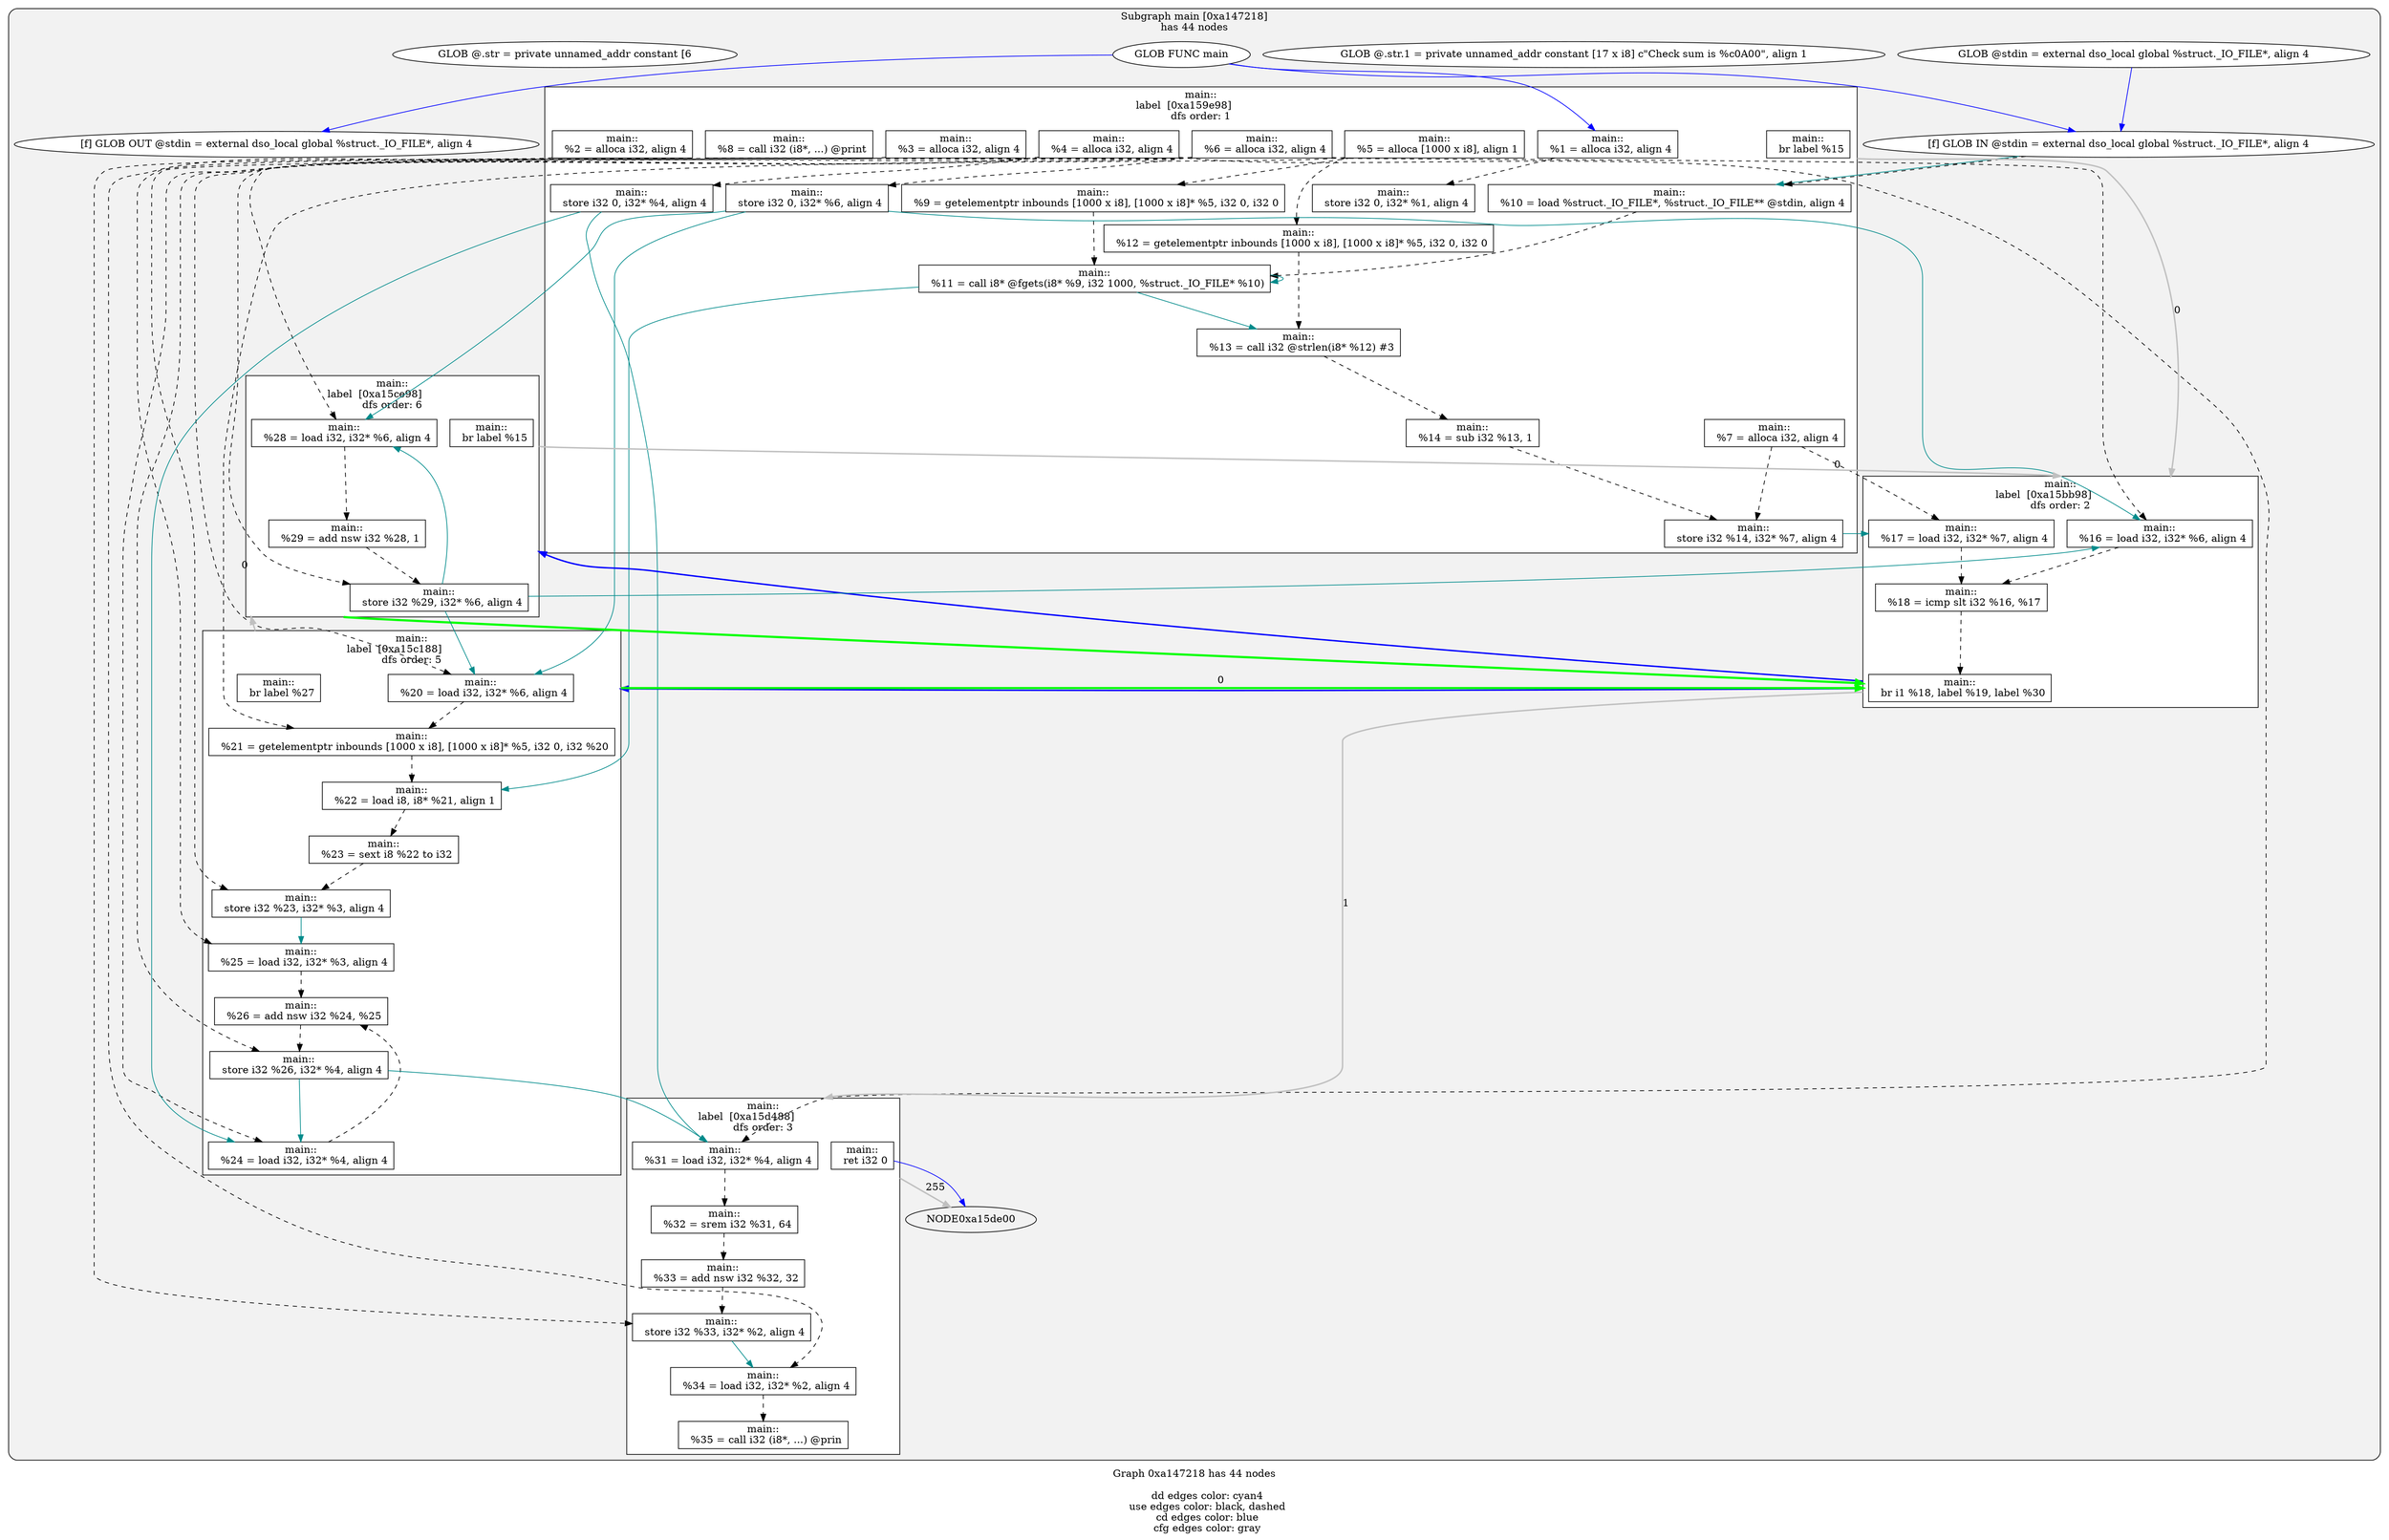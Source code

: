 digraph "DependenceGraph" {
	compound=true label="Graph 0xa147218 has 44 nodes\n
	dd edges color: cyan4
	use edges color: black, dashed
	cd edges color: blue
	cfg edges color: gray"

	/* subgraph 0xa147218 nodes */
	subgraph cluster_0xa147218 {
		style="filled, rounded" fillcolor=gray95
		label="Subgraph main [0xa147218]\nhas 44 nodes
"
		NODE0xa15b028 [label="[f] GLOB IN @stdin = external dso_local global %struct._IO_FILE*, align 4" style=filled fillcolor=white]
		/* -- node 0xa147eb4
		 * ------------------------------------------- */
		/* DD edges */
		NODE0xa15b028 -> NODE0xa15ac90 [color="cyan4" rank=max]
		/* USE edges */
		NODE0xa15b028 -> NODE0xa15ac90 [color="black" rank=max style="dashed"]
		/* CD edges */
		/* ID edges */
		NODE0xa15b128 [label="[f] GLOB OUT @stdin = external dso_local global %struct._IO_FILE*, align 4" style=filled fillcolor=white]
		/* -- node 0xa147eb4
		 * ------------------------------------------- */
		/* DD edges */
		/* USE edges */
		/* CD edges */
		/* ID edges */
		/* Basic Block main::
label  [0xa159e98] */
		subgraph cluster_bb_0xa159e98 {
			style=filled fillcolor=white
			label="main::
label  [0xa159e98]		\ndfs order: 1"
			NODE0xa159fa8 [shape=rect label="0xa14bf5c"]
			NODE0xa15a0a8 [shape=rect label="0xa14c2a4"]
			NODE0xa15a1c8 [shape=rect label="0xa14b71c"]
			NODE0xa15a2f8 [shape=rect label="0xa14c6ec"]
			NODE0xa15a428 [shape=rect label="0xa14c724"]
			NODE0xa15a558 [shape=rect label="0xa14c75c"]
			NODE0xa15a688 [shape=rect label="0xa14c794"]
			NODE0xa15a7b8 [shape=rect label="0xa14c7d8"]
			NODE0xa15a8e8 [shape=rect label="0xa14c818"]
			NODE0xa15aa18 [shape=rect label="0xa14c858"]
			NODE0xa15ab60 [shape=rect label="0xa14c8ac"]
			NODE0xa15ac90 [shape=rect label="0xa14c8e4"]
			NODE0xa15b2f8 [shape=rect label="0xa14c940"]
			NODE0xa15b440 [shape=rect label="0xa14c994"]
			NODE0xa15b570 [shape=rect label="0xa14c9d8"]
			NODE0xa15b6b8 [shape=rect label="0xa14ca20"]
			NODE0xa15b7e8 [shape=rect label="0xa14ca60"]
			NODE0xa15b918 [shape=rect label="0xa14caa0"]
			NODE0xa15ba48 [shape=rect label="0xa14cad4"]
		} /* cluster_bb_0xa159e98 */

		/* Basic Block main::
label  [0xa15bb98] */
		subgraph cluster_bb_0xa15bb98 {
			style=filled fillcolor=white
			label="main::
label  [0xa15bb98]		\ndfs order: 2"
			NODE0xa15bca8 [shape=rect label="0xa14cb04"]
			NODE0xa15bdd8 [shape=rect label="0xa14cb3c"]
			NODE0xa15bf08 [shape=rect label="0xa14e790"]
			NODE0xa15c038 [shape=rect label="0xa14bef4"]
		} /* cluster_bb_0xa15bb98 */

		/* Basic Block main::
label  [0xa15c188] */
		subgraph cluster_bb_0xa15c188 {
			style=filled fillcolor=white
			label="main::
label  [0xa15c188]		\ndfs order: 5"
			NODE0xa15c298 [shape=rect label="0xa14bf24"]
			NODE0xa15c3c8 [shape=rect label="0xa14c234"]
			NODE0xa15c4f8 [shape=rect label="0xa14c26c"]
			NODE0xa15c628 [shape=rect label="0xa14cb74"]
			NODE0xa15c758 [shape=rect label="0xa14cbb0"]
			NODE0xa15c888 [shape=rect label="0xa14cbe4"]
			NODE0xa15c9b8 [shape=rect label="0xa14cc1c"]
			NODE0xa15cae8 [shape=rect label="0xa14cc60"]
			NODE0xa15cc18 [shape=rect label="0xa14cca0"]
			NODE0xa15cd48 [shape=rect label="0xa14ccd4"]
		} /* cluster_bb_0xa15c188 */

		/* Basic Block main::
label  [0xa15ce98] */
		subgraph cluster_bb_0xa15ce98 {
			style=filled fillcolor=white
			label="main::
label  [0xa15ce98]		\ndfs order: 6"
			NODE0xa15cfa8 [shape=rect label="0xa14a65c"]
			NODE0xa15d0d8 [shape=rect label="0xa14a6a0"]
			NODE0xa15d208 [shape=rect label="0xa14a6e0"]
			NODE0xa15d338 [shape=rect label="0xa14a714"]
		} /* cluster_bb_0xa15ce98 */

		/* Basic Block main::
label  [0xa15d488] */
		subgraph cluster_bb_0xa15d488 {
			style=filled fillcolor=white
			label="main::
label  [0xa15d488]		\ndfs order: 3"
			NODE0xa15d598 [shape=rect label="0xa14a744"]
			NODE0xa15d6c8 [shape=rect label="0xa14a788"]
			NODE0xa15d7f8 [shape=rect label="0xa14a7c8"]
			NODE0xa15d928 [shape=rect label="0xa14a808"]
			NODE0xa15da58 [shape=rect label="0xa14a83c"]
			NODE0xa15db88 [shape=rect label="0xa14a88c"]
			NODE0xa15dcd0 [shape=rect label="0xa14a8c4"]
		} /* cluster_bb_0xa15d488 */

	NODE0xa15ba48 -> NODE0xa15bca8 [penwidth=2 label="0"  ltail=cluster_bb_0xa159e98  lhead=cluster_bb_0xa15bb98  color="gray"]
	NODE0xa15c038 -> NODE0xa15c298 [penwidth=2 label="0"  ltail=cluster_bb_0xa15bb98  lhead=cluster_bb_0xa15c188  color="gray"]
	NODE0xa15c038 -> NODE0xa15d598 [penwidth=2 label="1"  ltail=cluster_bb_0xa15bb98  lhead=cluster_bb_0xa15d488  color="gray"]
	NODE0xa15c038 -> NODE0xa15c298 [penwidth=2 color=blue  ltail=cluster_bb_0xa15bb98  lhead=cluster_bb_0xa15c188]
	NODE0xa15c038 -> NODE0xa15cfa8 [penwidth=2 color=blue  ltail=cluster_bb_0xa15bb98  lhead=cluster_bb_0xa15ce98]
	NODE0xa15cd48 -> NODE0xa15cfa8 [penwidth=2 label="0"  ltail=cluster_bb_0xa15c188  lhead=cluster_bb_0xa15ce98  color="gray"]
	/* post-dominance frontiers */
NODE0xa15c298 -> NODE0xa15c038 [penwidth=3 color=green  ltail=cluster_bb_0xa15c188  lhead=cluster_bb_0xa15bb98 constraint=false]
	NODE0xa15d338 -> NODE0xa15bca8 [penwidth=2 label="0"  ltail=cluster_bb_0xa15ce98  lhead=cluster_bb_0xa15bb98  color="gray"]
	/* post-dominance frontiers */
NODE0xa15cfa8 -> NODE0xa15c038 [penwidth=3 color=green  ltail=cluster_bb_0xa15ce98  lhead=cluster_bb_0xa15bb98 constraint=false]
	NODE0xa15dcd0 -> NODE0xa15de00 [penwidth=2 label="255"  ltail=cluster_bb_0xa15d488  lhead=cluster_bb_0xa15df00  color="gray"]
		NODE0xa15cfa8 [label="main::
  %28 = load i32, i32* %6, align 4" style=filled fillcolor=white]
		/* -- node 0xa14a65c
		 * ------------------------------------------- */
		/* DD edges */
		/* USE edges */
		NODE0xa15cfa8 -> NODE0xa15d0d8 [color="black" rank=max style="dashed"]
		/* CD edges */
		/* ID edges */
		NODE0xa15d0d8 [label="main::
  %29 = add nsw i32 %28, 1" style=filled fillcolor=white]
		/* -- node 0xa14a6a0
		 * ------------------------------------------- */
		/* DD edges */
		/* USE edges */
		NODE0xa15d0d8 -> NODE0xa15d208 [color="black" rank=max style="dashed"]
		/* CD edges */
		/* ID edges */
		NODE0xa15d208 [label="main::
  store i32 %29, i32* %6, align 4" style=filled fillcolor=white]
		/* -- node 0xa14a6e0
		 * ------------------------------------------- */
		/* DD edges */
		NODE0xa15d208 -> NODE0xa15bca8 [color="cyan4" rank=max]
		NODE0xa15d208 -> NODE0xa15c298 [color="cyan4" rank=max]
		NODE0xa15d208 -> NODE0xa15cfa8 [color="cyan4" rank=max]
		/* USE edges */
		/* CD edges */
		/* ID edges */
		NODE0xa15d338 [label="main::
  br label %15" style=filled fillcolor=white]
		/* -- node 0xa14a714
		 * ------------------------------------------- */
		/* DD edges */
		/* USE edges */
		/* CD edges */
		/* ID edges */
		NODE0xa15d598 [label="main::
  %31 = load i32, i32* %4, align 4" style=filled fillcolor=white]
		/* -- node 0xa14a744
		 * ------------------------------------------- */
		/* DD edges */
		/* USE edges */
		NODE0xa15d598 -> NODE0xa15d6c8 [color="black" rank=max style="dashed"]
		/* CD edges */
		/* ID edges */
		NODE0xa15d6c8 [label="main::
  %32 = srem i32 %31, 64" style=filled fillcolor=white]
		/* -- node 0xa14a788
		 * ------------------------------------------- */
		/* DD edges */
		/* USE edges */
		NODE0xa15d6c8 -> NODE0xa15d7f8 [color="black" rank=max style="dashed"]
		/* CD edges */
		/* ID edges */
		NODE0xa15d7f8 [label="main::
  %33 = add nsw i32 %32, 32" style=filled fillcolor=white]
		/* -- node 0xa14a7c8
		 * ------------------------------------------- */
		/* DD edges */
		/* USE edges */
		NODE0xa15d7f8 -> NODE0xa15d928 [color="black" rank=max style="dashed"]
		/* CD edges */
		/* ID edges */
		NODE0xa15d928 [label="main::
  store i32 %33, i32* %2, align 4" style=filled fillcolor=white]
		/* -- node 0xa14a808
		 * ------------------------------------------- */
		/* DD edges */
		NODE0xa15d928 -> NODE0xa15da58 [color="cyan4" rank=max]
		/* USE edges */
		/* CD edges */
		/* ID edges */
		NODE0xa15da58 [label="main::
  %34 = load i32, i32* %2, align 4" style=filled fillcolor=white]
		/* -- node 0xa14a83c
		 * ------------------------------------------- */
		/* DD edges */
		/* USE edges */
		NODE0xa15da58 -> NODE0xa15db88 [color="black" rank=max style="dashed"]
		/* CD edges */
		/* ID edges */
		NODE0xa15db88 [label="main::
  %35 = call i32 (i8*, ...) @prin" style=filled fillcolor=white]
		/* -- node 0xa14a88c
		 * ------------------------------------------- */
		/* DD edges */
		/* USE edges */
		/* CD edges */
		/* ID edges */
		NODE0xa15dcd0 [label="main::
  ret i32 0" style=filled fillcolor=white]
		/* -- node 0xa14a8c4
		 * ------------------------------------------- */
		/* DD edges */
		/* USE edges */
		/* CD edges */
		NODE0xa15dcd0 -> NODE0xa15de00 [color="blue"]
		/* ID edges */
		NODE0xa15a1c8 [label="main::
  %3 = alloca i32, align 4" style=filled fillcolor=white]
		/* -- node 0xa14b71c
		 * ------------------------------------------- */
		/* DD edges */
		/* USE edges */
		NODE0xa15a1c8 -> NODE0xa15c758 [color="black" rank=max style="dashed"]
		NODE0xa15a1c8 -> NODE0xa15c9b8 [color="black" rank=max style="dashed"]
		/* CD edges */
		/* ID edges */
		NODE0xa15c038 [label="main::
  br i1 %18, label %19, label %30" style=filled fillcolor=white]
		/* -- node 0xa14bef4
		 * ------------------------------------------- */
		/* DD edges */
		/* USE edges */
		/* CD edges */
		/* ID edges */
		NODE0xa15c298 [label="main::
  %20 = load i32, i32* %6, align 4" style=filled fillcolor=white]
		/* -- node 0xa14bf24
		 * ------------------------------------------- */
		/* DD edges */
		/* USE edges */
		NODE0xa15c298 -> NODE0xa15c3c8 [color="black" rank=max style="dashed"]
		/* CD edges */
		/* ID edges */
		NODE0xa159fa8 [label="main::
  %1 = alloca i32, align 4" style=filled fillcolor=white]
		/* -- node 0xa14bf5c
		 * ------------------------------------------- */
		/* DD edges */
		/* USE edges */
		NODE0xa159fa8 -> NODE0xa15a7b8 [color="black" rank=max style="dashed"]
		/* CD edges */
		/* ID edges */
		NODE0xa15c3c8 [label="main::
  %21 = getelementptr inbounds [1000 x i8], [1000 x i8]* %5, i32 0, i32 %20" style=filled fillcolor=white]
		/* -- node 0xa14c234
		 * ------------------------------------------- */
		/* DD edges */
		/* USE edges */
		NODE0xa15c3c8 -> NODE0xa15c4f8 [color="black" rank=max style="dashed"]
		/* CD edges */
		/* ID edges */
		NODE0xa15c4f8 [label="main::
  %22 = load i8, i8* %21, align 1" style=filled fillcolor=white]
		/* -- node 0xa14c26c
		 * ------------------------------------------- */
		/* DD edges */
		/* USE edges */
		NODE0xa15c4f8 -> NODE0xa15c628 [color="black" rank=max style="dashed"]
		/* CD edges */
		/* ID edges */
		NODE0xa15a0a8 [label="main::
  %2 = alloca i32, align 4" style=filled fillcolor=white]
		/* -- node 0xa14c2a4
		 * ------------------------------------------- */
		/* DD edges */
		/* USE edges */
		NODE0xa15a0a8 -> NODE0xa15d928 [color="black" rank=max style="dashed"]
		NODE0xa15a0a8 -> NODE0xa15da58 [color="black" rank=max style="dashed"]
		/* CD edges */
		/* ID edges */
		NODE0xa15a2f8 [label="main::
  %4 = alloca i32, align 4" style=filled fillcolor=white]
		/* -- node 0xa14c6ec
		 * ------------------------------------------- */
		/* DD edges */
		/* USE edges */
		NODE0xa15a2f8 -> NODE0xa15a8e8 [color="black" rank=max style="dashed"]
		NODE0xa15a2f8 -> NODE0xa15c888 [color="black" rank=max style="dashed"]
		NODE0xa15a2f8 -> NODE0xa15cc18 [color="black" rank=max style="dashed"]
		NODE0xa15a2f8 -> NODE0xa15d598 [color="black" rank=max style="dashed"]
		/* CD edges */
		/* ID edges */
		NODE0xa15a428 [label="main::
  %5 = alloca [1000 x i8], align 1" style=filled fillcolor=white]
		/* -- node 0xa14c724
		 * ------------------------------------------- */
		/* DD edges */
		/* USE edges */
		NODE0xa15a428 -> NODE0xa15ab60 [color="black" rank=max style="dashed"]
		NODE0xa15a428 -> NODE0xa15b440 [color="black" rank=max style="dashed"]
		NODE0xa15a428 -> NODE0xa15c3c8 [color="black" rank=max style="dashed"]
		/* CD edges */
		/* ID edges */
		NODE0xa15a558 [label="main::
  %6 = alloca i32, align 4" style=filled fillcolor=white]
		/* -- node 0xa14c75c
		 * ------------------------------------------- */
		/* DD edges */
		/* USE edges */
		NODE0xa15a558 -> NODE0xa15b918 [color="black" rank=max style="dashed"]
		NODE0xa15a558 -> NODE0xa15bca8 [color="black" rank=max style="dashed"]
		NODE0xa15a558 -> NODE0xa15c298 [color="black" rank=max style="dashed"]
		NODE0xa15a558 -> NODE0xa15cfa8 [color="black" rank=max style="dashed"]
		NODE0xa15a558 -> NODE0xa15d208 [color="black" rank=max style="dashed"]
		/* CD edges */
		/* ID edges */
		NODE0xa15a688 [label="main::
  %7 = alloca i32, align 4" style=filled fillcolor=white]
		/* -- node 0xa14c794
		 * ------------------------------------------- */
		/* DD edges */
		/* USE edges */
		NODE0xa15a688 -> NODE0xa15b7e8 [color="black" rank=max style="dashed"]
		NODE0xa15a688 -> NODE0xa15bdd8 [color="black" rank=max style="dashed"]
		/* CD edges */
		/* ID edges */
		NODE0xa15a7b8 [label="main::
  store i32 0, i32* %1, align 4" style=filled fillcolor=white]
		/* -- node 0xa14c7d8
		 * ------------------------------------------- */
		/* DD edges */
		/* USE edges */
		/* CD edges */
		/* ID edges */
		NODE0xa15a8e8 [label="main::
  store i32 0, i32* %4, align 4" style=filled fillcolor=white]
		/* -- node 0xa14c818
		 * ------------------------------------------- */
		/* DD edges */
		NODE0xa15a8e8 -> NODE0xa15c888 [color="cyan4" rank=max]
		NODE0xa15a8e8 -> NODE0xa15d598 [color="cyan4" rank=max]
		/* USE edges */
		/* CD edges */
		/* ID edges */
		NODE0xa15aa18 [label="main::
  %8 = call i32 (i8*, ...) @print" style=filled fillcolor=white]
		/* -- node 0xa14c858
		 * ------------------------------------------- */
		/* DD edges */
		/* USE edges */
		/* CD edges */
		/* ID edges */
		NODE0xa15ab60 [label="main::
  %9 = getelementptr inbounds [1000 x i8], [1000 x i8]* %5, i32 0, i32 0" style=filled fillcolor=white]
		/* -- node 0xa14c8ac
		 * ------------------------------------------- */
		/* DD edges */
		/* USE edges */
		NODE0xa15ab60 -> NODE0xa15b2f8 [color="black" rank=max style="dashed"]
		/* CD edges */
		/* ID edges */
		NODE0xa15ac90 [label="main::
  %10 = load %struct._IO_FILE*, %struct._IO_FILE** @stdin, align 4" style=filled fillcolor=white]
		/* -- node 0xa14c8e4
		 * ------------------------------------------- */
		/* DD edges */
		/* USE edges */
		NODE0xa15ac90 -> NODE0xa15b2f8 [color="black" rank=max style="dashed"]
		/* CD edges */
		/* ID edges */
		NODE0xa15b2f8 [label="main::
  %11 = call i8* @fgets(i8* %9, i32 1000, %struct._IO_FILE* %10)" style=filled fillcolor=white]
		/* -- node 0xa14c940
		 * ------------------------------------------- */
		/* DD edges */
		NODE0xa15b2f8 -> NODE0xa15b2f8 [color="cyan4" rank=max]
		NODE0xa15b2f8 -> NODE0xa15b570 [color="cyan4" rank=max]
		NODE0xa15b2f8 -> NODE0xa15c4f8 [color="cyan4" rank=max]
		/* USE edges */
		/* CD edges */
		/* ID edges */
		NODE0xa15b440 [label="main::
  %12 = getelementptr inbounds [1000 x i8], [1000 x i8]* %5, i32 0, i32 0" style=filled fillcolor=white]
		/* -- node 0xa14c994
		 * ------------------------------------------- */
		/* DD edges */
		/* USE edges */
		NODE0xa15b440 -> NODE0xa15b570 [color="black" rank=max style="dashed"]
		/* CD edges */
		/* ID edges */
		NODE0xa15b570 [label="main::
  %13 = call i32 @strlen(i8* %12) #3" style=filled fillcolor=white]
		/* -- node 0xa14c9d8
		 * ------------------------------------------- */
		/* DD edges */
		/* USE edges */
		NODE0xa15b570 -> NODE0xa15b6b8 [color="black" rank=max style="dashed"]
		/* CD edges */
		/* ID edges */
		NODE0xa15b6b8 [label="main::
  %14 = sub i32 %13, 1" style=filled fillcolor=white]
		/* -- node 0xa14ca20
		 * ------------------------------------------- */
		/* DD edges */
		/* USE edges */
		NODE0xa15b6b8 -> NODE0xa15b7e8 [color="black" rank=max style="dashed"]
		/* CD edges */
		/* ID edges */
		NODE0xa15b7e8 [label="main::
  store i32 %14, i32* %7, align 4" style=filled fillcolor=white]
		/* -- node 0xa14ca60
		 * ------------------------------------------- */
		/* DD edges */
		NODE0xa15b7e8 -> NODE0xa15bdd8 [color="cyan4" rank=max]
		/* USE edges */
		/* CD edges */
		/* ID edges */
		NODE0xa15b918 [label="main::
  store i32 0, i32* %6, align 4" style=filled fillcolor=white]
		/* -- node 0xa14caa0
		 * ------------------------------------------- */
		/* DD edges */
		NODE0xa15b918 -> NODE0xa15bca8 [color="cyan4" rank=max]
		NODE0xa15b918 -> NODE0xa15c298 [color="cyan4" rank=max]
		NODE0xa15b918 -> NODE0xa15cfa8 [color="cyan4" rank=max]
		/* USE edges */
		/* CD edges */
		/* ID edges */
		NODE0xa15ba48 [label="main::
  br label %15" style=filled fillcolor=white]
		/* -- node 0xa14cad4
		 * ------------------------------------------- */
		/* DD edges */
		/* USE edges */
		/* CD edges */
		/* ID edges */
		NODE0xa15bca8 [label="main::
  %16 = load i32, i32* %6, align 4" style=filled fillcolor=white]
		/* -- node 0xa14cb04
		 * ------------------------------------------- */
		/* DD edges */
		/* USE edges */
		NODE0xa15bca8 -> NODE0xa15bf08 [color="black" rank=max style="dashed"]
		/* CD edges */
		/* ID edges */
		NODE0xa15bdd8 [label="main::
  %17 = load i32, i32* %7, align 4" style=filled fillcolor=white]
		/* -- node 0xa14cb3c
		 * ------------------------------------------- */
		/* DD edges */
		/* USE edges */
		NODE0xa15bdd8 -> NODE0xa15bf08 [color="black" rank=max style="dashed"]
		/* CD edges */
		/* ID edges */
		NODE0xa15c628 [label="main::
  %23 = sext i8 %22 to i32" style=filled fillcolor=white]
		/* -- node 0xa14cb74
		 * ------------------------------------------- */
		/* DD edges */
		/* USE edges */
		NODE0xa15c628 -> NODE0xa15c758 [color="black" rank=max style="dashed"]
		/* CD edges */
		/* ID edges */
		NODE0xa15c758 [label="main::
  store i32 %23, i32* %3, align 4" style=filled fillcolor=white]
		/* -- node 0xa14cbb0
		 * ------------------------------------------- */
		/* DD edges */
		NODE0xa15c758 -> NODE0xa15c9b8 [color="cyan4" rank=max]
		/* USE edges */
		/* CD edges */
		/* ID edges */
		NODE0xa15c888 [label="main::
  %24 = load i32, i32* %4, align 4" style=filled fillcolor=white]
		/* -- node 0xa14cbe4
		 * ------------------------------------------- */
		/* DD edges */
		/* USE edges */
		NODE0xa15c888 -> NODE0xa15cae8 [color="black" rank=max style="dashed"]
		/* CD edges */
		/* ID edges */
		NODE0xa15c9b8 [label="main::
  %25 = load i32, i32* %3, align 4" style=filled fillcolor=white]
		/* -- node 0xa14cc1c
		 * ------------------------------------------- */
		/* DD edges */
		/* USE edges */
		NODE0xa15c9b8 -> NODE0xa15cae8 [color="black" rank=max style="dashed"]
		/* CD edges */
		/* ID edges */
		NODE0xa15cae8 [label="main::
  %26 = add nsw i32 %24, %25" style=filled fillcolor=white]
		/* -- node 0xa14cc60
		 * ------------------------------------------- */
		/* DD edges */
		/* USE edges */
		NODE0xa15cae8 -> NODE0xa15cc18 [color="black" rank=max style="dashed"]
		/* CD edges */
		/* ID edges */
		NODE0xa15cc18 [label="main::
  store i32 %26, i32* %4, align 4" style=filled fillcolor=white]
		/* -- node 0xa14cca0
		 * ------------------------------------------- */
		/* DD edges */
		NODE0xa15cc18 -> NODE0xa15c888 [color="cyan4" rank=max]
		NODE0xa15cc18 -> NODE0xa15d598 [color="cyan4" rank=max]
		/* USE edges */
		/* CD edges */
		/* ID edges */
		NODE0xa15cd48 [label="main::
  br label %27" style=filled fillcolor=white]
		/* -- node 0xa14ccd4
		 * ------------------------------------------- */
		/* DD edges */
		/* USE edges */
		/* CD edges */
		/* ID edges */
		NODE0xa15bf08 [label="main::
  %18 = icmp slt i32 %16, %17" style=filled fillcolor=white]
		/* -- node 0xa14e790
		 * ------------------------------------------- */
		/* DD edges */
		/* USE edges */
		NODE0xa15bf08 -> NODE0xa15c038 [color="black" rank=max style="dashed"]
		/* CD edges */
		/* ID edges */
		NODE0xa159b98 [label="GLOB @stdin = external dso_local global %struct._IO_FILE*, align 4" style=filled fillcolor=white]
		/* -- node 0xa147eb4
		 * ------------------------------------------- */
		/* DD edges */
		/* USE edges */
		/* CD edges */
		NODE0xa159b98 -> NODE0xa15b028 [color="blue"]
		/* ID edges */
		NODE0xa159c98 [label="GLOB @.str.1 = private unnamed_addr constant [17 x i8] c\"Check sum is %c\0A\00\", align 1" style=filled fillcolor=white]
		/* -- node 0xa147f1c
		 * ------------------------------------------- */
		/* DD edges */
		/* USE edges */
		/* CD edges */
		/* ID edges */
		NODE0xa159d98 [label="GLOB FUNC main" style=filled fillcolor=white]
		/* -- node 0xa14ad74
		 * ------------------------------------------- */
		/* DD edges */
		/* USE edges */
		/* CD edges */
		NODE0xa159d98 -> NODE0xa159fa8 [color="blue"]
		NODE0xa159d98 -> NODE0xa15b028 [color="blue"]
		NODE0xa159d98 -> NODE0xa15b128 [color="blue"]
		/* ID edges */
		NODE0xa159a98 [label="GLOB @.str = private unnamed_addr constant [6" style=filled fillcolor=white]
		/* -- node 0xa14b1bc
		 * ------------------------------------------- */
		/* DD edges */
		/* USE edges */
		/* CD edges */
		/* ID edges */
	}
}
